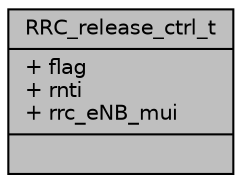 digraph "RRC_release_ctrl_t"
{
 // LATEX_PDF_SIZE
  edge [fontname="Helvetica",fontsize="10",labelfontname="Helvetica",labelfontsize="10"];
  node [fontname="Helvetica",fontsize="10",shape=record];
  Node1 [label="{RRC_release_ctrl_t\n|+ flag\l+ rnti\l+ rrc_eNB_mui\l|}",height=0.2,width=0.4,color="black", fillcolor="grey75", style="filled", fontcolor="black",tooltip=" "];
}
